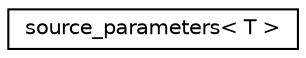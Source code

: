 digraph "Graphical Class Hierarchy"
{
 // LATEX_PDF_SIZE
  edge [fontname="Helvetica",fontsize="10",labelfontname="Helvetica",labelfontsize="10"];
  node [fontname="Helvetica",fontsize="10",shape=record];
  rankdir="LR";
  Node0 [label="source_parameters\< T \>",height=0.2,width=0.4,color="black", fillcolor="white", style="filled",URL="$structsource__parameters.html",tooltip=" "];
}

